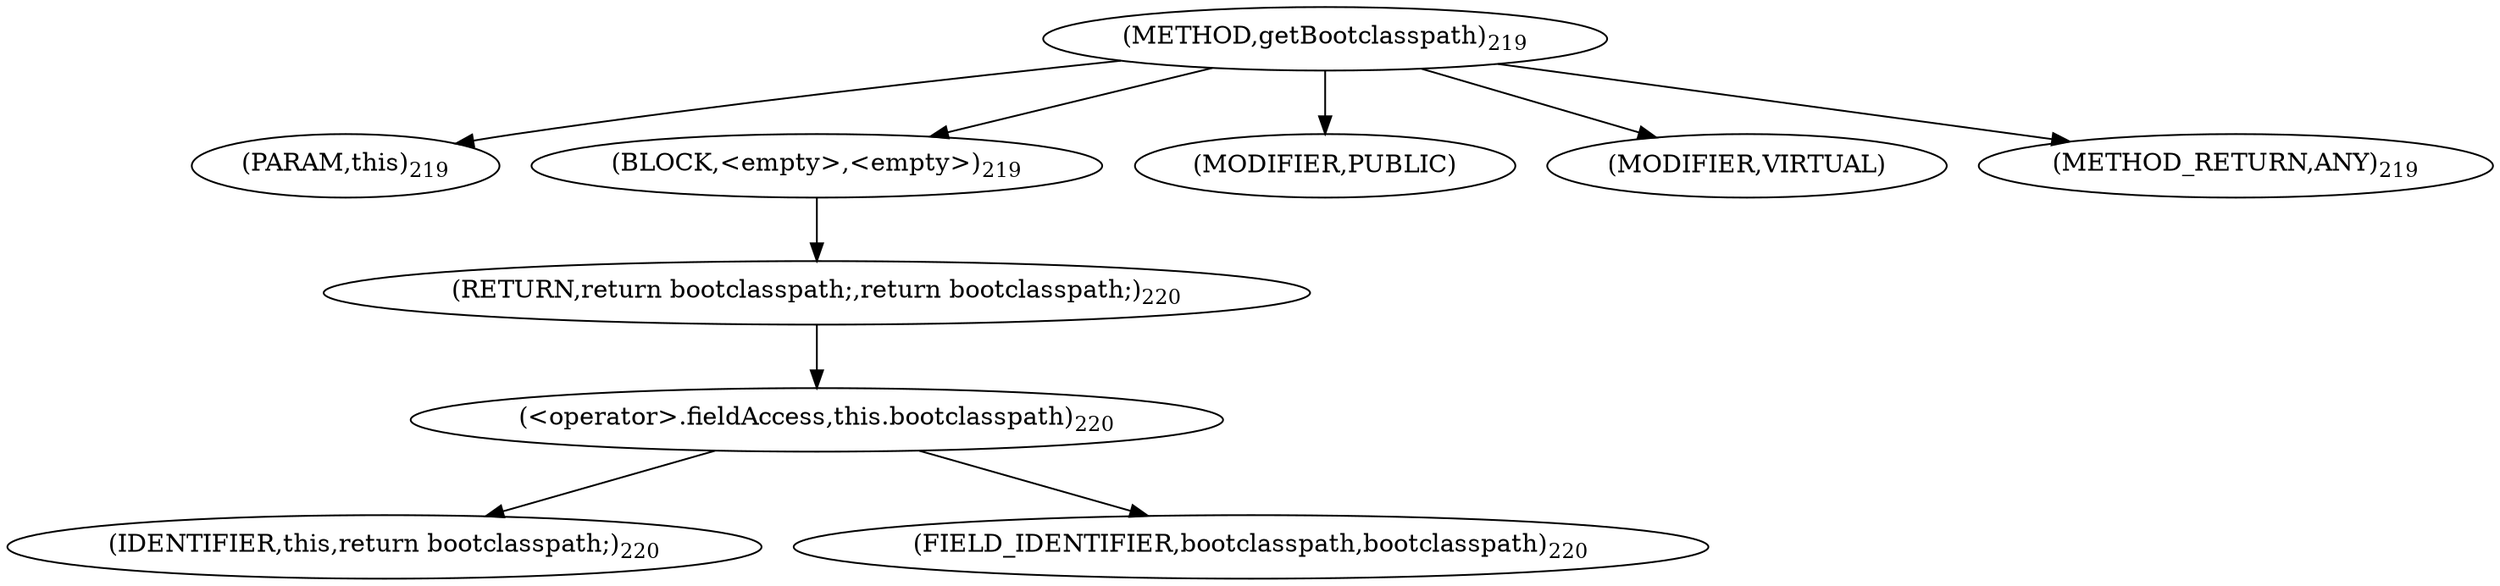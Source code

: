digraph "getBootclasspath" {  
"334" [label = <(METHOD,getBootclasspath)<SUB>219</SUB>> ]
"335" [label = <(PARAM,this)<SUB>219</SUB>> ]
"336" [label = <(BLOCK,&lt;empty&gt;,&lt;empty&gt;)<SUB>219</SUB>> ]
"337" [label = <(RETURN,return bootclasspath;,return bootclasspath;)<SUB>220</SUB>> ]
"338" [label = <(&lt;operator&gt;.fieldAccess,this.bootclasspath)<SUB>220</SUB>> ]
"339" [label = <(IDENTIFIER,this,return bootclasspath;)<SUB>220</SUB>> ]
"340" [label = <(FIELD_IDENTIFIER,bootclasspath,bootclasspath)<SUB>220</SUB>> ]
"341" [label = <(MODIFIER,PUBLIC)> ]
"342" [label = <(MODIFIER,VIRTUAL)> ]
"343" [label = <(METHOD_RETURN,ANY)<SUB>219</SUB>> ]
  "334" -> "335" 
  "334" -> "336" 
  "334" -> "341" 
  "334" -> "342" 
  "334" -> "343" 
  "336" -> "337" 
  "337" -> "338" 
  "338" -> "339" 
  "338" -> "340" 
}

